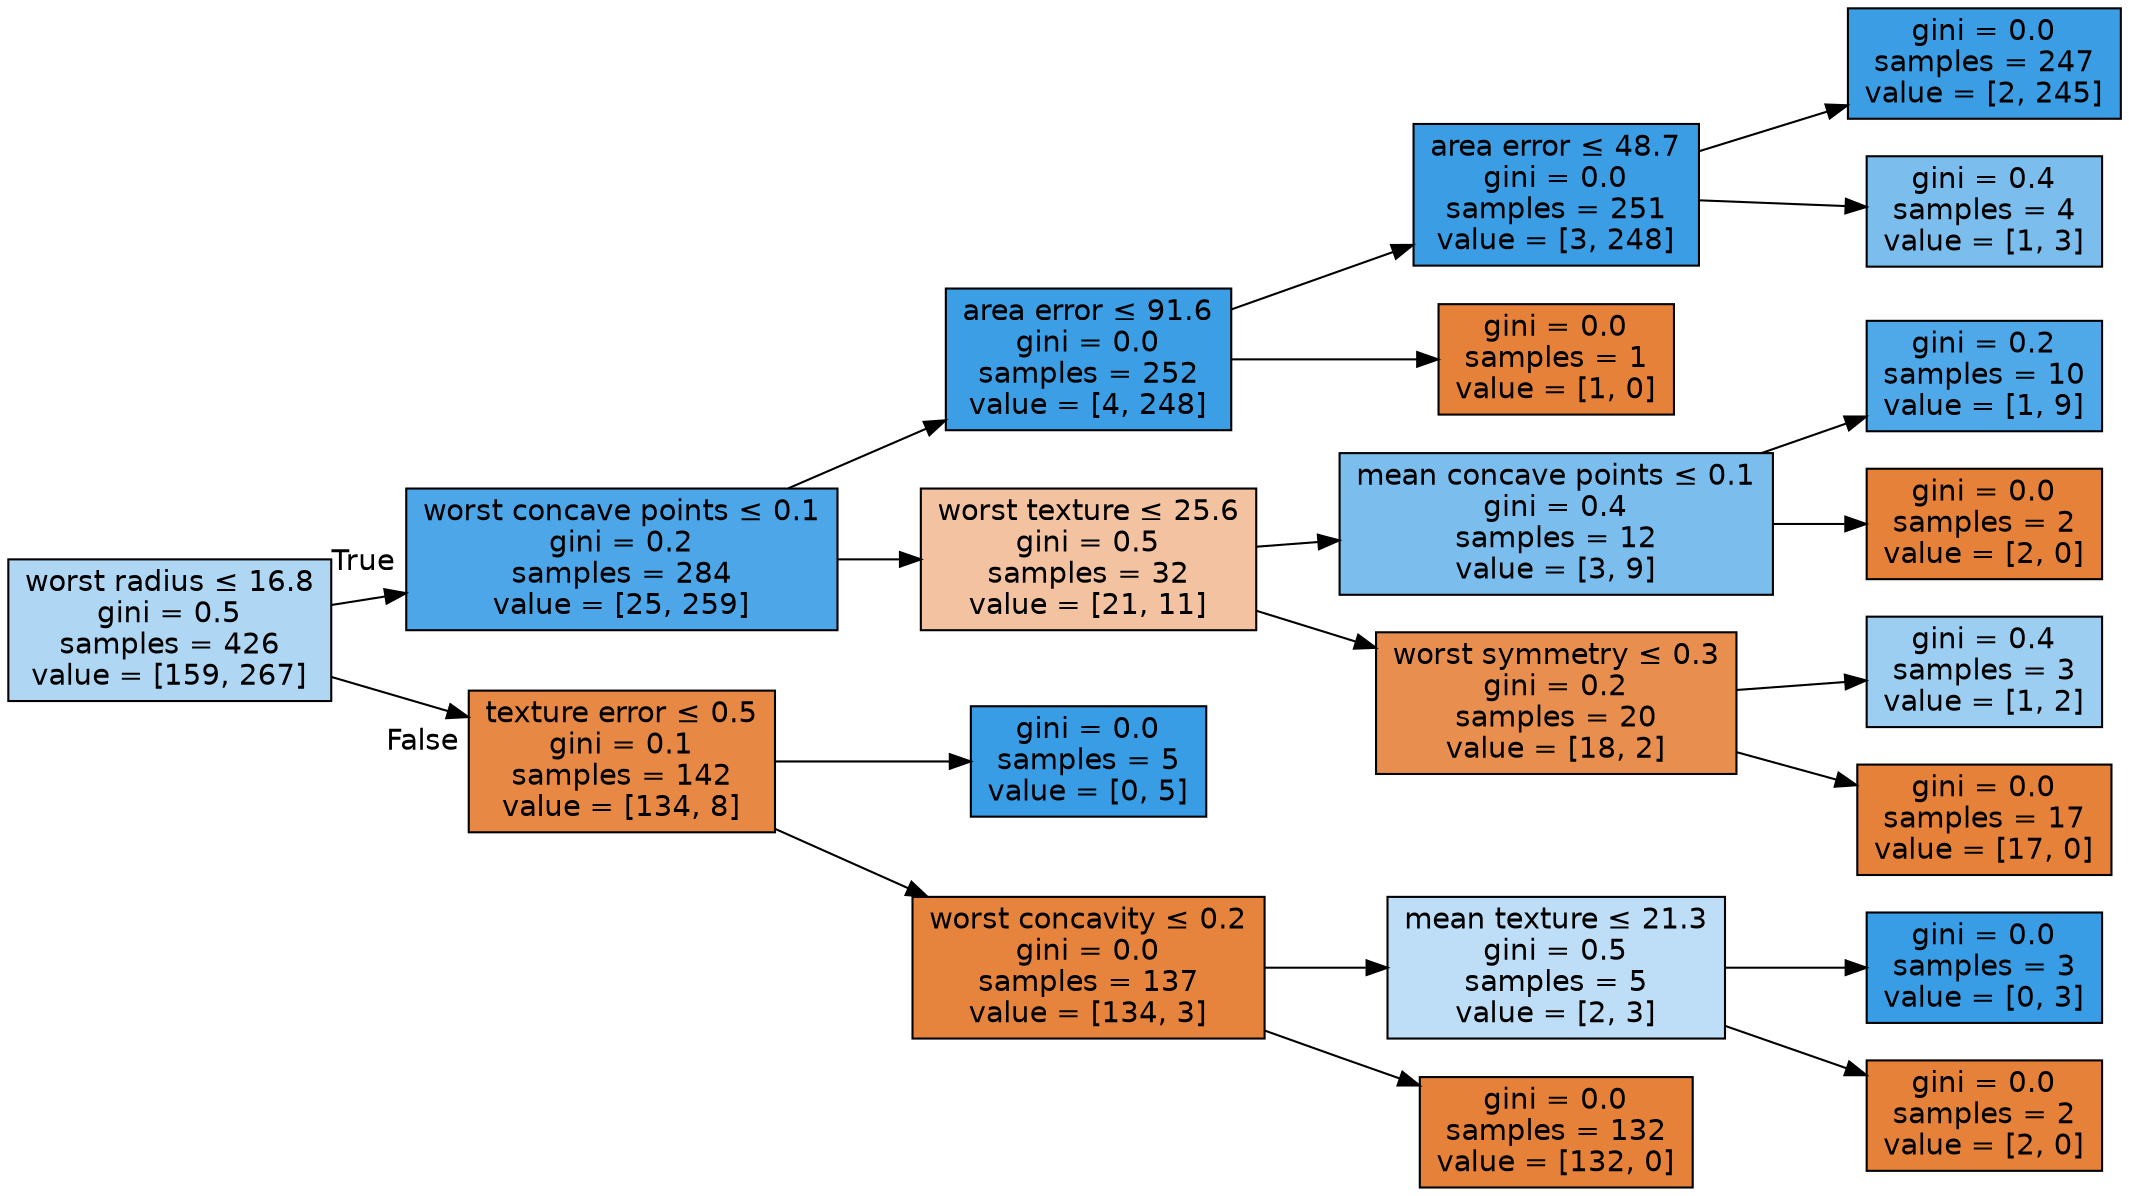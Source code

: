 digraph Tree {
node [shape=box, style="filled", color="black", fontname="helvetica"] ;
edge [fontname="helvetica"] ;
rankdir=LR ;
0 [label=<worst radius &le; 16.8<br/>gini = 0.5<br/>samples = 426<br/>value = [159, 267]>, fillcolor="#afd7f4"] ;
1 [label=<worst concave points &le; 0.1<br/>gini = 0.2<br/>samples = 284<br/>value = [25, 259]>, fillcolor="#4ca6e8"] ;
0 -> 1 [labeldistance=2.5, labelangle=-45, headlabel="True"] ;
2 [label=<area error &le; 91.6<br/>gini = 0.0<br/>samples = 252<br/>value = [4, 248]>, fillcolor="#3c9fe5"] ;
1 -> 2 ;
3 [label=<area error &le; 48.7<br/>gini = 0.0<br/>samples = 251<br/>value = [3, 248]>, fillcolor="#3b9ee5"] ;
2 -> 3 ;
4 [label=<gini = 0.0<br/>samples = 247<br/>value = [2, 245]>, fillcolor="#3b9ee5"] ;
3 -> 4 ;
5 [label=<gini = 0.4<br/>samples = 4<br/>value = [1, 3]>, fillcolor="#7bbeee"] ;
3 -> 5 ;
6 [label=<gini = 0.0<br/>samples = 1<br/>value = [1, 0]>, fillcolor="#e58139"] ;
2 -> 6 ;
7 [label=<worst texture &le; 25.6<br/>gini = 0.5<br/>samples = 32<br/>value = [21, 11]>, fillcolor="#f3c3a1"] ;
1 -> 7 ;
8 [label=<mean concave points &le; 0.1<br/>gini = 0.4<br/>samples = 12<br/>value = [3, 9]>, fillcolor="#7bbeee"] ;
7 -> 8 ;
9 [label=<gini = 0.2<br/>samples = 10<br/>value = [1, 9]>, fillcolor="#4fa8e8"] ;
8 -> 9 ;
10 [label=<gini = 0.0<br/>samples = 2<br/>value = [2, 0]>, fillcolor="#e58139"] ;
8 -> 10 ;
11 [label=<worst symmetry &le; 0.3<br/>gini = 0.2<br/>samples = 20<br/>value = [18, 2]>, fillcolor="#e88f4f"] ;
7 -> 11 ;
12 [label=<gini = 0.4<br/>samples = 3<br/>value = [1, 2]>, fillcolor="#9ccef2"] ;
11 -> 12 ;
13 [label=<gini = 0.0<br/>samples = 17<br/>value = [17, 0]>, fillcolor="#e58139"] ;
11 -> 13 ;
14 [label=<texture error &le; 0.5<br/>gini = 0.1<br/>samples = 142<br/>value = [134, 8]>, fillcolor="#e78945"] ;
0 -> 14 [labeldistance=2.5, labelangle=45, headlabel="False"] ;
15 [label=<gini = 0.0<br/>samples = 5<br/>value = [0, 5]>, fillcolor="#399de5"] ;
14 -> 15 ;
16 [label=<worst concavity &le; 0.2<br/>gini = 0.0<br/>samples = 137<br/>value = [134, 3]>, fillcolor="#e6843d"] ;
14 -> 16 ;
17 [label=<mean texture &le; 21.3<br/>gini = 0.5<br/>samples = 5<br/>value = [2, 3]>, fillcolor="#bddef6"] ;
16 -> 17 ;
18 [label=<gini = 0.0<br/>samples = 3<br/>value = [0, 3]>, fillcolor="#399de5"] ;
17 -> 18 ;
19 [label=<gini = 0.0<br/>samples = 2<br/>value = [2, 0]>, fillcolor="#e58139"] ;
17 -> 19 ;
20 [label=<gini = 0.0<br/>samples = 132<br/>value = [132, 0]>, fillcolor="#e58139"] ;
16 -> 20 ;
}